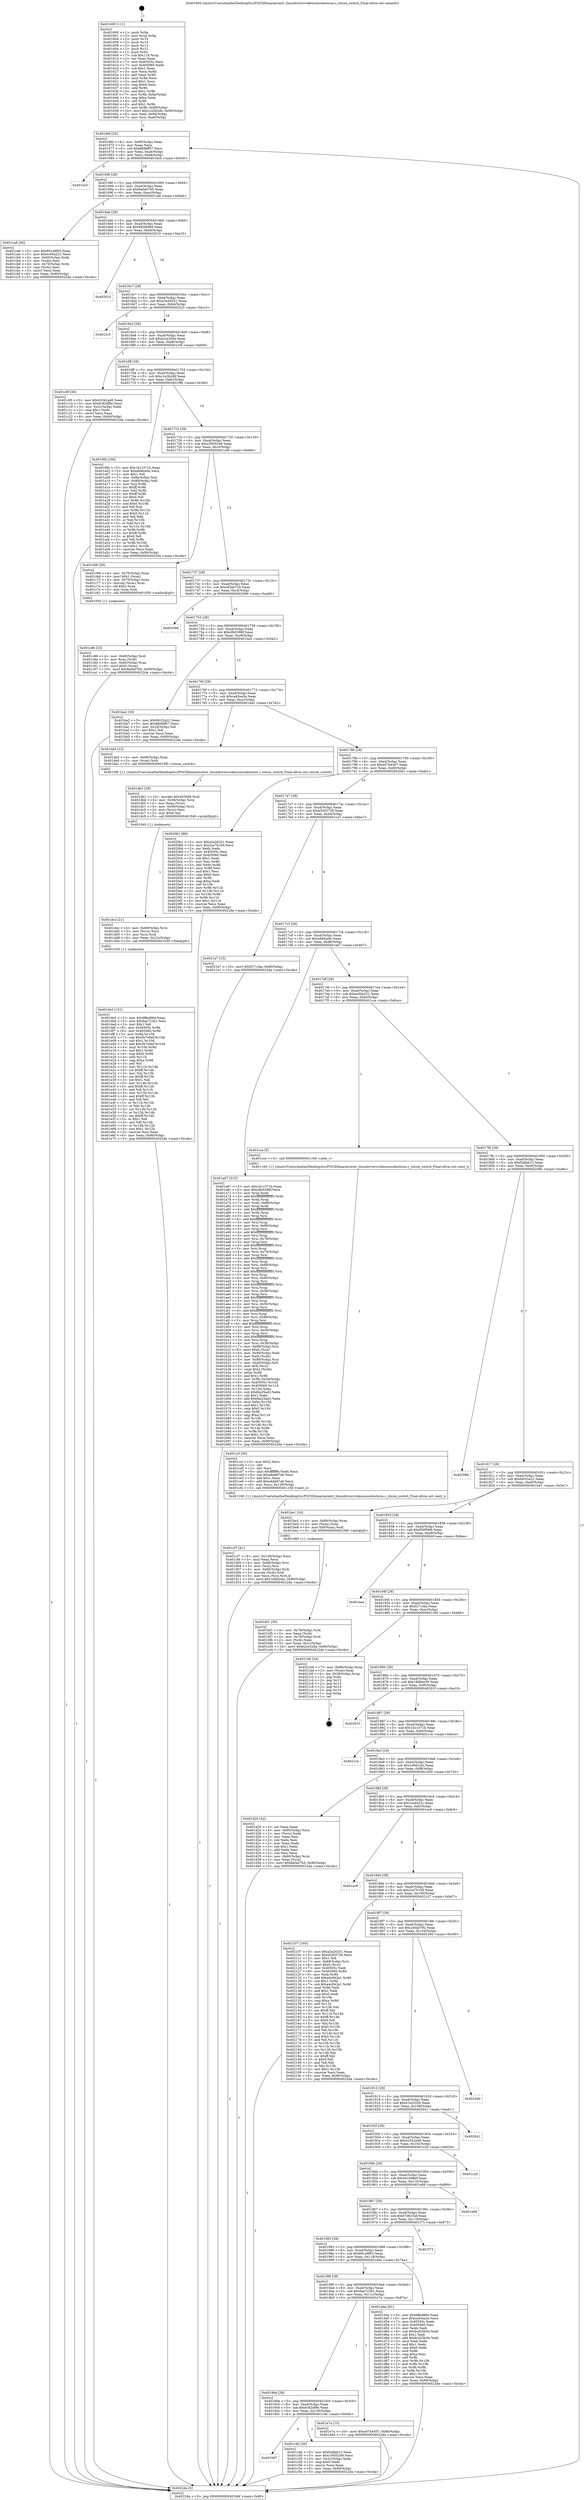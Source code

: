 digraph "0x401600" {
  label = "0x401600 (/mnt/c/Users/mathe/Desktop/tcc/POCII/binaries/extr_linuxdriversvideoconsolesticon.c_sticon_switch_Final-ollvm.out::main(0))"
  labelloc = "t"
  node[shape=record]

  Entry [label="",width=0.3,height=0.3,shape=circle,fillcolor=black,style=filled]
  "0x40166f" [label="{
     0x40166f [32]\l
     | [instrs]\l
     &nbsp;&nbsp;0x40166f \<+6\>: mov -0x90(%rbp),%eax\l
     &nbsp;&nbsp;0x401675 \<+2\>: mov %eax,%ecx\l
     &nbsp;&nbsp;0x401677 \<+6\>: sub $0x88dbff57,%ecx\l
     &nbsp;&nbsp;0x40167d \<+6\>: mov %eax,-0xa4(%rbp)\l
     &nbsp;&nbsp;0x401683 \<+6\>: mov %ecx,-0xa8(%rbp)\l
     &nbsp;&nbsp;0x401689 \<+6\>: je 0000000000401bc0 \<main+0x5c0\>\l
  }"]
  "0x401bc0" [label="{
     0x401bc0\l
  }", style=dashed]
  "0x40168f" [label="{
     0x40168f [28]\l
     | [instrs]\l
     &nbsp;&nbsp;0x40168f \<+5\>: jmp 0000000000401694 \<main+0x94\>\l
     &nbsp;&nbsp;0x401694 \<+6\>: mov -0xa4(%rbp),%eax\l
     &nbsp;&nbsp;0x40169a \<+5\>: sub $0x8a0a07b5,%eax\l
     &nbsp;&nbsp;0x40169f \<+6\>: mov %eax,-0xac(%rbp)\l
     &nbsp;&nbsp;0x4016a5 \<+6\>: je 0000000000401ca6 \<main+0x6a6\>\l
  }"]
  Exit [label="",width=0.3,height=0.3,shape=circle,fillcolor=black,style=filled,peripheries=2]
  "0x401ca6" [label="{
     0x401ca6 [36]\l
     | [instrs]\l
     &nbsp;&nbsp;0x401ca6 \<+5\>: mov $0x691a9f03,%eax\l
     &nbsp;&nbsp;0x401cab \<+5\>: mov $0xec00a221,%ecx\l
     &nbsp;&nbsp;0x401cb0 \<+4\>: mov -0x60(%rbp),%rdx\l
     &nbsp;&nbsp;0x401cb4 \<+2\>: mov (%rdx),%esi\l
     &nbsp;&nbsp;0x401cb6 \<+4\>: mov -0x70(%rbp),%rdx\l
     &nbsp;&nbsp;0x401cba \<+2\>: cmp (%rdx),%esi\l
     &nbsp;&nbsp;0x401cbc \<+3\>: cmovl %ecx,%eax\l
     &nbsp;&nbsp;0x401cbf \<+6\>: mov %eax,-0x90(%rbp)\l
     &nbsp;&nbsp;0x401cc5 \<+5\>: jmp 00000000004022da \<main+0xcda\>\l
  }"]
  "0x4016ab" [label="{
     0x4016ab [28]\l
     | [instrs]\l
     &nbsp;&nbsp;0x4016ab \<+5\>: jmp 00000000004016b0 \<main+0xb0\>\l
     &nbsp;&nbsp;0x4016b0 \<+6\>: mov -0xa4(%rbp),%eax\l
     &nbsp;&nbsp;0x4016b6 \<+5\>: sub $0x992f469d,%eax\l
     &nbsp;&nbsp;0x4016bb \<+6\>: mov %eax,-0xb0(%rbp)\l
     &nbsp;&nbsp;0x4016c1 \<+6\>: je 0000000000402010 \<main+0xa10\>\l
  }"]
  "0x401de3" [label="{
     0x401de3 [151]\l
     | [instrs]\l
     &nbsp;&nbsp;0x401de3 \<+5\>: mov $0x6ffed864,%eax\l
     &nbsp;&nbsp;0x401de8 \<+5\>: mov $0x6ae723b1,%esi\l
     &nbsp;&nbsp;0x401ded \<+2\>: mov $0x1,%dl\l
     &nbsp;&nbsp;0x401def \<+8\>: mov 0x40505c,%r8d\l
     &nbsp;&nbsp;0x401df7 \<+8\>: mov 0x405060,%r9d\l
     &nbsp;&nbsp;0x401dff \<+3\>: mov %r8d,%r10d\l
     &nbsp;&nbsp;0x401e02 \<+7\>: sub $0x5b7e9ef,%r10d\l
     &nbsp;&nbsp;0x401e09 \<+4\>: sub $0x1,%r10d\l
     &nbsp;&nbsp;0x401e0d \<+7\>: add $0x5b7e9ef,%r10d\l
     &nbsp;&nbsp;0x401e14 \<+4\>: imul %r10d,%r8d\l
     &nbsp;&nbsp;0x401e18 \<+4\>: and $0x1,%r8d\l
     &nbsp;&nbsp;0x401e1c \<+4\>: cmp $0x0,%r8d\l
     &nbsp;&nbsp;0x401e20 \<+4\>: sete %r11b\l
     &nbsp;&nbsp;0x401e24 \<+4\>: cmp $0xa,%r9d\l
     &nbsp;&nbsp;0x401e28 \<+3\>: setl %bl\l
     &nbsp;&nbsp;0x401e2b \<+3\>: mov %r11b,%r14b\l
     &nbsp;&nbsp;0x401e2e \<+4\>: xor $0xff,%r14b\l
     &nbsp;&nbsp;0x401e32 \<+3\>: mov %bl,%r15b\l
     &nbsp;&nbsp;0x401e35 \<+4\>: xor $0xff,%r15b\l
     &nbsp;&nbsp;0x401e39 \<+3\>: xor $0x1,%dl\l
     &nbsp;&nbsp;0x401e3c \<+3\>: mov %r14b,%r12b\l
     &nbsp;&nbsp;0x401e3f \<+4\>: and $0xff,%r12b\l
     &nbsp;&nbsp;0x401e43 \<+3\>: and %dl,%r11b\l
     &nbsp;&nbsp;0x401e46 \<+3\>: mov %r15b,%r13b\l
     &nbsp;&nbsp;0x401e49 \<+4\>: and $0xff,%r13b\l
     &nbsp;&nbsp;0x401e4d \<+2\>: and %dl,%bl\l
     &nbsp;&nbsp;0x401e4f \<+3\>: or %r11b,%r12b\l
     &nbsp;&nbsp;0x401e52 \<+3\>: or %bl,%r13b\l
     &nbsp;&nbsp;0x401e55 \<+3\>: xor %r13b,%r12b\l
     &nbsp;&nbsp;0x401e58 \<+3\>: or %r15b,%r14b\l
     &nbsp;&nbsp;0x401e5b \<+4\>: xor $0xff,%r14b\l
     &nbsp;&nbsp;0x401e5f \<+3\>: or $0x1,%dl\l
     &nbsp;&nbsp;0x401e62 \<+3\>: and %dl,%r14b\l
     &nbsp;&nbsp;0x401e65 \<+3\>: or %r14b,%r12b\l
     &nbsp;&nbsp;0x401e68 \<+4\>: test $0x1,%r12b\l
     &nbsp;&nbsp;0x401e6c \<+3\>: cmovne %esi,%eax\l
     &nbsp;&nbsp;0x401e6f \<+6\>: mov %eax,-0x90(%rbp)\l
     &nbsp;&nbsp;0x401e75 \<+5\>: jmp 00000000004022da \<main+0xcda\>\l
  }"]
  "0x402010" [label="{
     0x402010\l
  }", style=dashed]
  "0x4016c7" [label="{
     0x4016c7 [28]\l
     | [instrs]\l
     &nbsp;&nbsp;0x4016c7 \<+5\>: jmp 00000000004016cc \<main+0xcc\>\l
     &nbsp;&nbsp;0x4016cc \<+6\>: mov -0xa4(%rbp),%eax\l
     &nbsp;&nbsp;0x4016d2 \<+5\>: sub $0xa3a26251,%eax\l
     &nbsp;&nbsp;0x4016d7 \<+6\>: mov %eax,-0xb4(%rbp)\l
     &nbsp;&nbsp;0x4016dd \<+6\>: je 00000000004022c3 \<main+0xcc3\>\l
  }"]
  "0x401dce" [label="{
     0x401dce [21]\l
     | [instrs]\l
     &nbsp;&nbsp;0x401dce \<+4\>: mov -0x68(%rbp),%rcx\l
     &nbsp;&nbsp;0x401dd2 \<+3\>: mov (%rcx),%rcx\l
     &nbsp;&nbsp;0x401dd5 \<+3\>: mov %rcx,%rdi\l
     &nbsp;&nbsp;0x401dd8 \<+6\>: mov %eax,-0x12c(%rbp)\l
     &nbsp;&nbsp;0x401dde \<+5\>: call 0000000000401030 \<free@plt\>\l
     | [calls]\l
     &nbsp;&nbsp;0x401030 \{1\} (unknown)\l
  }"]
  "0x4022c3" [label="{
     0x4022c3\l
  }", style=dashed]
  "0x4016e3" [label="{
     0x4016e3 [28]\l
     | [instrs]\l
     &nbsp;&nbsp;0x4016e3 \<+5\>: jmp 00000000004016e8 \<main+0xe8\>\l
     &nbsp;&nbsp;0x4016e8 \<+6\>: mov -0xa4(%rbp),%eax\l
     &nbsp;&nbsp;0x4016ee \<+5\>: sub $0xb2ce328a,%eax\l
     &nbsp;&nbsp;0x4016f3 \<+6\>: mov %eax,-0xb8(%rbp)\l
     &nbsp;&nbsp;0x4016f9 \<+6\>: je 0000000000401c0f \<main+0x60f\>\l
  }"]
  "0x401db1" [label="{
     0x401db1 [29]\l
     | [instrs]\l
     &nbsp;&nbsp;0x401db1 \<+10\>: movabs $0x4030d6,%rdi\l
     &nbsp;&nbsp;0x401dbb \<+4\>: mov -0x58(%rbp),%rcx\l
     &nbsp;&nbsp;0x401dbf \<+2\>: mov %eax,(%rcx)\l
     &nbsp;&nbsp;0x401dc1 \<+4\>: mov -0x58(%rbp),%rcx\l
     &nbsp;&nbsp;0x401dc5 \<+2\>: mov (%rcx),%esi\l
     &nbsp;&nbsp;0x401dc7 \<+2\>: mov $0x0,%al\l
     &nbsp;&nbsp;0x401dc9 \<+5\>: call 0000000000401040 \<printf@plt\>\l
     | [calls]\l
     &nbsp;&nbsp;0x401040 \{1\} (unknown)\l
  }"]
  "0x401c0f" [label="{
     0x401c0f [30]\l
     | [instrs]\l
     &nbsp;&nbsp;0x401c0f \<+5\>: mov $0x43342a46,%eax\l
     &nbsp;&nbsp;0x401c14 \<+5\>: mov $0x6c82df9e,%ecx\l
     &nbsp;&nbsp;0x401c19 \<+3\>: mov -0x2c(%rbp),%edx\l
     &nbsp;&nbsp;0x401c1c \<+3\>: cmp $0x1,%edx\l
     &nbsp;&nbsp;0x401c1f \<+3\>: cmovl %ecx,%eax\l
     &nbsp;&nbsp;0x401c22 \<+6\>: mov %eax,-0x90(%rbp)\l
     &nbsp;&nbsp;0x401c28 \<+5\>: jmp 00000000004022da \<main+0xcda\>\l
  }"]
  "0x4016ff" [label="{
     0x4016ff [28]\l
     | [instrs]\l
     &nbsp;&nbsp;0x4016ff \<+5\>: jmp 0000000000401704 \<main+0x104\>\l
     &nbsp;&nbsp;0x401704 \<+6\>: mov -0xa4(%rbp),%eax\l
     &nbsp;&nbsp;0x40170a \<+5\>: sub $0xc1e3b2d6,%eax\l
     &nbsp;&nbsp;0x40170f \<+6\>: mov %eax,-0xbc(%rbp)\l
     &nbsp;&nbsp;0x401715 \<+6\>: je 00000000004019fd \<main+0x3fd\>\l
  }"]
  "0x401cf7" [label="{
     0x401cf7 [41]\l
     | [instrs]\l
     &nbsp;&nbsp;0x401cf7 \<+6\>: mov -0x128(%rbp),%ecx\l
     &nbsp;&nbsp;0x401cfd \<+3\>: imul %eax,%ecx\l
     &nbsp;&nbsp;0x401d00 \<+4\>: mov -0x68(%rbp),%rsi\l
     &nbsp;&nbsp;0x401d04 \<+3\>: mov (%rsi),%rsi\l
     &nbsp;&nbsp;0x401d07 \<+4\>: mov -0x60(%rbp),%rdi\l
     &nbsp;&nbsp;0x401d0b \<+3\>: movslq (%rdi),%rdi\l
     &nbsp;&nbsp;0x401d0e \<+3\>: mov %ecx,(%rsi,%rdi,4)\l
     &nbsp;&nbsp;0x401d11 \<+10\>: movl $0x1e9d2cbc,-0x90(%rbp)\l
     &nbsp;&nbsp;0x401d1b \<+5\>: jmp 00000000004022da \<main+0xcda\>\l
  }"]
  "0x4019fd" [label="{
     0x4019fd [106]\l
     | [instrs]\l
     &nbsp;&nbsp;0x4019fd \<+5\>: mov $0x1b1c371b,%eax\l
     &nbsp;&nbsp;0x401a02 \<+5\>: mov $0xe84fce0e,%ecx\l
     &nbsp;&nbsp;0x401a07 \<+2\>: mov $0x1,%dl\l
     &nbsp;&nbsp;0x401a09 \<+7\>: mov -0x8a(%rbp),%sil\l
     &nbsp;&nbsp;0x401a10 \<+7\>: mov -0x89(%rbp),%dil\l
     &nbsp;&nbsp;0x401a17 \<+3\>: mov %sil,%r8b\l
     &nbsp;&nbsp;0x401a1a \<+4\>: xor $0xff,%r8b\l
     &nbsp;&nbsp;0x401a1e \<+3\>: mov %dil,%r9b\l
     &nbsp;&nbsp;0x401a21 \<+4\>: xor $0xff,%r9b\l
     &nbsp;&nbsp;0x401a25 \<+3\>: xor $0x0,%dl\l
     &nbsp;&nbsp;0x401a28 \<+3\>: mov %r8b,%r10b\l
     &nbsp;&nbsp;0x401a2b \<+4\>: and $0x0,%r10b\l
     &nbsp;&nbsp;0x401a2f \<+3\>: and %dl,%sil\l
     &nbsp;&nbsp;0x401a32 \<+3\>: mov %r9b,%r11b\l
     &nbsp;&nbsp;0x401a35 \<+4\>: and $0x0,%r11b\l
     &nbsp;&nbsp;0x401a39 \<+3\>: and %dl,%dil\l
     &nbsp;&nbsp;0x401a3c \<+3\>: or %sil,%r10b\l
     &nbsp;&nbsp;0x401a3f \<+3\>: or %dil,%r11b\l
     &nbsp;&nbsp;0x401a42 \<+3\>: xor %r11b,%r10b\l
     &nbsp;&nbsp;0x401a45 \<+3\>: or %r9b,%r8b\l
     &nbsp;&nbsp;0x401a48 \<+4\>: xor $0xff,%r8b\l
     &nbsp;&nbsp;0x401a4c \<+3\>: or $0x0,%dl\l
     &nbsp;&nbsp;0x401a4f \<+3\>: and %dl,%r8b\l
     &nbsp;&nbsp;0x401a52 \<+3\>: or %r8b,%r10b\l
     &nbsp;&nbsp;0x401a55 \<+4\>: test $0x1,%r10b\l
     &nbsp;&nbsp;0x401a59 \<+3\>: cmovne %ecx,%eax\l
     &nbsp;&nbsp;0x401a5c \<+6\>: mov %eax,-0x90(%rbp)\l
     &nbsp;&nbsp;0x401a62 \<+5\>: jmp 00000000004022da \<main+0xcda\>\l
  }"]
  "0x40171b" [label="{
     0x40171b [28]\l
     | [instrs]\l
     &nbsp;&nbsp;0x40171b \<+5\>: jmp 0000000000401720 \<main+0x120\>\l
     &nbsp;&nbsp;0x401720 \<+6\>: mov -0xa4(%rbp),%eax\l
     &nbsp;&nbsp;0x401726 \<+5\>: sub $0xc3950249,%eax\l
     &nbsp;&nbsp;0x40172b \<+6\>: mov %eax,-0xc0(%rbp)\l
     &nbsp;&nbsp;0x401731 \<+6\>: je 0000000000401c69 \<main+0x669\>\l
  }"]
  "0x4022da" [label="{
     0x4022da [5]\l
     | [instrs]\l
     &nbsp;&nbsp;0x4022da \<+5\>: jmp 000000000040166f \<main+0x6f\>\l
  }"]
  "0x401600" [label="{
     0x401600 [111]\l
     | [instrs]\l
     &nbsp;&nbsp;0x401600 \<+1\>: push %rbp\l
     &nbsp;&nbsp;0x401601 \<+3\>: mov %rsp,%rbp\l
     &nbsp;&nbsp;0x401604 \<+2\>: push %r15\l
     &nbsp;&nbsp;0x401606 \<+2\>: push %r14\l
     &nbsp;&nbsp;0x401608 \<+2\>: push %r13\l
     &nbsp;&nbsp;0x40160a \<+2\>: push %r12\l
     &nbsp;&nbsp;0x40160c \<+1\>: push %rbx\l
     &nbsp;&nbsp;0x40160d \<+7\>: sub $0x118,%rsp\l
     &nbsp;&nbsp;0x401614 \<+2\>: xor %eax,%eax\l
     &nbsp;&nbsp;0x401616 \<+7\>: mov 0x40505c,%ecx\l
     &nbsp;&nbsp;0x40161d \<+7\>: mov 0x405060,%edx\l
     &nbsp;&nbsp;0x401624 \<+3\>: sub $0x1,%eax\l
     &nbsp;&nbsp;0x401627 \<+3\>: mov %ecx,%r8d\l
     &nbsp;&nbsp;0x40162a \<+3\>: add %eax,%r8d\l
     &nbsp;&nbsp;0x40162d \<+4\>: imul %r8d,%ecx\l
     &nbsp;&nbsp;0x401631 \<+3\>: and $0x1,%ecx\l
     &nbsp;&nbsp;0x401634 \<+3\>: cmp $0x0,%ecx\l
     &nbsp;&nbsp;0x401637 \<+4\>: sete %r9b\l
     &nbsp;&nbsp;0x40163b \<+4\>: and $0x1,%r9b\l
     &nbsp;&nbsp;0x40163f \<+7\>: mov %r9b,-0x8a(%rbp)\l
     &nbsp;&nbsp;0x401646 \<+3\>: cmp $0xa,%edx\l
     &nbsp;&nbsp;0x401649 \<+4\>: setl %r9b\l
     &nbsp;&nbsp;0x40164d \<+4\>: and $0x1,%r9b\l
     &nbsp;&nbsp;0x401651 \<+7\>: mov %r9b,-0x89(%rbp)\l
     &nbsp;&nbsp;0x401658 \<+10\>: movl $0xc1e3b2d6,-0x90(%rbp)\l
     &nbsp;&nbsp;0x401662 \<+6\>: mov %edi,-0x94(%rbp)\l
     &nbsp;&nbsp;0x401668 \<+7\>: mov %rsi,-0xa0(%rbp)\l
  }"]
  "0x401ccf" [label="{
     0x401ccf [40]\l
     | [instrs]\l
     &nbsp;&nbsp;0x401ccf \<+5\>: mov $0x2,%ecx\l
     &nbsp;&nbsp;0x401cd4 \<+1\>: cltd\l
     &nbsp;&nbsp;0x401cd5 \<+2\>: idiv %ecx\l
     &nbsp;&nbsp;0x401cd7 \<+6\>: imul $0xfffffffe,%edx,%ecx\l
     &nbsp;&nbsp;0x401cdd \<+6\>: sub $0xe6de87a6,%ecx\l
     &nbsp;&nbsp;0x401ce3 \<+3\>: add $0x1,%ecx\l
     &nbsp;&nbsp;0x401ce6 \<+6\>: add $0xe6de87a6,%ecx\l
     &nbsp;&nbsp;0x401cec \<+6\>: mov %ecx,-0x128(%rbp)\l
     &nbsp;&nbsp;0x401cf2 \<+5\>: call 0000000000401160 \<next_i\>\l
     | [calls]\l
     &nbsp;&nbsp;0x401160 \{1\} (/mnt/c/Users/mathe/Desktop/tcc/POCII/binaries/extr_linuxdriversvideoconsolesticon.c_sticon_switch_Final-ollvm.out::next_i)\l
  }"]
  "0x401c69" [label="{
     0x401c69 [29]\l
     | [instrs]\l
     &nbsp;&nbsp;0x401c69 \<+4\>: mov -0x70(%rbp),%rax\l
     &nbsp;&nbsp;0x401c6d \<+6\>: movl $0x1,(%rax)\l
     &nbsp;&nbsp;0x401c73 \<+4\>: mov -0x70(%rbp),%rax\l
     &nbsp;&nbsp;0x401c77 \<+3\>: movslq (%rax),%rax\l
     &nbsp;&nbsp;0x401c7a \<+4\>: shl $0x2,%rax\l
     &nbsp;&nbsp;0x401c7e \<+3\>: mov %rax,%rdi\l
     &nbsp;&nbsp;0x401c81 \<+5\>: call 0000000000401050 \<malloc@plt\>\l
     | [calls]\l
     &nbsp;&nbsp;0x401050 \{1\} (unknown)\l
  }"]
  "0x401737" [label="{
     0x401737 [28]\l
     | [instrs]\l
     &nbsp;&nbsp;0x401737 \<+5\>: jmp 000000000040173c \<main+0x13c\>\l
     &nbsp;&nbsp;0x40173c \<+6\>: mov -0xa4(%rbp),%eax\l
     &nbsp;&nbsp;0x401742 \<+5\>: sub $0xc65ab720,%eax\l
     &nbsp;&nbsp;0x401747 \<+6\>: mov %eax,-0xc4(%rbp)\l
     &nbsp;&nbsp;0x40174d \<+6\>: je 000000000040209d \<main+0xa9d\>\l
  }"]
  "0x401c86" [label="{
     0x401c86 [32]\l
     | [instrs]\l
     &nbsp;&nbsp;0x401c86 \<+4\>: mov -0x68(%rbp),%rdi\l
     &nbsp;&nbsp;0x401c8a \<+3\>: mov %rax,(%rdi)\l
     &nbsp;&nbsp;0x401c8d \<+4\>: mov -0x60(%rbp),%rax\l
     &nbsp;&nbsp;0x401c91 \<+6\>: movl $0x0,(%rax)\l
     &nbsp;&nbsp;0x401c97 \<+10\>: movl $0x8a0a07b5,-0x90(%rbp)\l
     &nbsp;&nbsp;0x401ca1 \<+5\>: jmp 00000000004022da \<main+0xcda\>\l
  }"]
  "0x40209d" [label="{
     0x40209d\l
  }", style=dashed]
  "0x401753" [label="{
     0x401753 [28]\l
     | [instrs]\l
     &nbsp;&nbsp;0x401753 \<+5\>: jmp 0000000000401758 \<main+0x158\>\l
     &nbsp;&nbsp;0x401758 \<+6\>: mov -0xa4(%rbp),%eax\l
     &nbsp;&nbsp;0x40175e \<+5\>: sub $0xc8b5396f,%eax\l
     &nbsp;&nbsp;0x401763 \<+6\>: mov %eax,-0xc8(%rbp)\l
     &nbsp;&nbsp;0x401769 \<+6\>: je 0000000000401ba2 \<main+0x5a2\>\l
  }"]
  "0x4019d7" [label="{
     0x4019d7\l
  }", style=dashed]
  "0x401ba2" [label="{
     0x401ba2 [30]\l
     | [instrs]\l
     &nbsp;&nbsp;0x401ba2 \<+5\>: mov $0xf4032a22,%eax\l
     &nbsp;&nbsp;0x401ba7 \<+5\>: mov $0x88dbff57,%ecx\l
     &nbsp;&nbsp;0x401bac \<+3\>: mov -0x2d(%rbp),%dl\l
     &nbsp;&nbsp;0x401baf \<+3\>: test $0x1,%dl\l
     &nbsp;&nbsp;0x401bb2 \<+3\>: cmovne %ecx,%eax\l
     &nbsp;&nbsp;0x401bb5 \<+6\>: mov %eax,-0x90(%rbp)\l
     &nbsp;&nbsp;0x401bbb \<+5\>: jmp 00000000004022da \<main+0xcda\>\l
  }"]
  "0x40176f" [label="{
     0x40176f [28]\l
     | [instrs]\l
     &nbsp;&nbsp;0x40176f \<+5\>: jmp 0000000000401774 \<main+0x174\>\l
     &nbsp;&nbsp;0x401774 \<+6\>: mov -0xa4(%rbp),%eax\l
     &nbsp;&nbsp;0x40177a \<+5\>: sub $0xca43ea3e,%eax\l
     &nbsp;&nbsp;0x40177f \<+6\>: mov %eax,-0xcc(%rbp)\l
     &nbsp;&nbsp;0x401785 \<+6\>: je 0000000000401da5 \<main+0x7a5\>\l
  }"]
  "0x401c4b" [label="{
     0x401c4b [30]\l
     | [instrs]\l
     &nbsp;&nbsp;0x401c4b \<+5\>: mov $0xf2dfab12,%eax\l
     &nbsp;&nbsp;0x401c50 \<+5\>: mov $0xc3950249,%ecx\l
     &nbsp;&nbsp;0x401c55 \<+3\>: mov -0x2c(%rbp),%edx\l
     &nbsp;&nbsp;0x401c58 \<+3\>: cmp $0x0,%edx\l
     &nbsp;&nbsp;0x401c5b \<+3\>: cmove %ecx,%eax\l
     &nbsp;&nbsp;0x401c5e \<+6\>: mov %eax,-0x90(%rbp)\l
     &nbsp;&nbsp;0x401c64 \<+5\>: jmp 00000000004022da \<main+0xcda\>\l
  }"]
  "0x401da5" [label="{
     0x401da5 [12]\l
     | [instrs]\l
     &nbsp;&nbsp;0x401da5 \<+4\>: mov -0x68(%rbp),%rax\l
     &nbsp;&nbsp;0x401da9 \<+3\>: mov (%rax),%rdi\l
     &nbsp;&nbsp;0x401dac \<+5\>: call 00000000004015f0 \<sticon_switch\>\l
     | [calls]\l
     &nbsp;&nbsp;0x4015f0 \{1\} (/mnt/c/Users/mathe/Desktop/tcc/POCII/binaries/extr_linuxdriversvideoconsolesticon.c_sticon_switch_Final-ollvm.out::sticon_switch)\l
  }"]
  "0x40178b" [label="{
     0x40178b [28]\l
     | [instrs]\l
     &nbsp;&nbsp;0x40178b \<+5\>: jmp 0000000000401790 \<main+0x190\>\l
     &nbsp;&nbsp;0x401790 \<+6\>: mov -0xa4(%rbp),%eax\l
     &nbsp;&nbsp;0x401796 \<+5\>: sub $0xe07b4407,%eax\l
     &nbsp;&nbsp;0x40179b \<+6\>: mov %eax,-0xd0(%rbp)\l
     &nbsp;&nbsp;0x4017a1 \<+6\>: je 00000000004020b1 \<main+0xab1\>\l
  }"]
  "0x4019bb" [label="{
     0x4019bb [28]\l
     | [instrs]\l
     &nbsp;&nbsp;0x4019bb \<+5\>: jmp 00000000004019c0 \<main+0x3c0\>\l
     &nbsp;&nbsp;0x4019c0 \<+6\>: mov -0xa4(%rbp),%eax\l
     &nbsp;&nbsp;0x4019c6 \<+5\>: sub $0x6c82df9e,%eax\l
     &nbsp;&nbsp;0x4019cb \<+6\>: mov %eax,-0x120(%rbp)\l
     &nbsp;&nbsp;0x4019d1 \<+6\>: je 0000000000401c4b \<main+0x64b\>\l
  }"]
  "0x4020b1" [label="{
     0x4020b1 [86]\l
     | [instrs]\l
     &nbsp;&nbsp;0x4020b1 \<+5\>: mov $0xa3a26251,%eax\l
     &nbsp;&nbsp;0x4020b6 \<+5\>: mov $0x2ce7b100,%ecx\l
     &nbsp;&nbsp;0x4020bb \<+2\>: xor %edx,%edx\l
     &nbsp;&nbsp;0x4020bd \<+7\>: mov 0x40505c,%esi\l
     &nbsp;&nbsp;0x4020c4 \<+7\>: mov 0x405060,%edi\l
     &nbsp;&nbsp;0x4020cb \<+3\>: sub $0x1,%edx\l
     &nbsp;&nbsp;0x4020ce \<+3\>: mov %esi,%r8d\l
     &nbsp;&nbsp;0x4020d1 \<+3\>: add %edx,%r8d\l
     &nbsp;&nbsp;0x4020d4 \<+4\>: imul %r8d,%esi\l
     &nbsp;&nbsp;0x4020d8 \<+3\>: and $0x1,%esi\l
     &nbsp;&nbsp;0x4020db \<+3\>: cmp $0x0,%esi\l
     &nbsp;&nbsp;0x4020de \<+4\>: sete %r9b\l
     &nbsp;&nbsp;0x4020e2 \<+3\>: cmp $0xa,%edi\l
     &nbsp;&nbsp;0x4020e5 \<+4\>: setl %r10b\l
     &nbsp;&nbsp;0x4020e9 \<+3\>: mov %r9b,%r11b\l
     &nbsp;&nbsp;0x4020ec \<+3\>: and %r10b,%r11b\l
     &nbsp;&nbsp;0x4020ef \<+3\>: xor %r10b,%r9b\l
     &nbsp;&nbsp;0x4020f2 \<+3\>: or %r9b,%r11b\l
     &nbsp;&nbsp;0x4020f5 \<+4\>: test $0x1,%r11b\l
     &nbsp;&nbsp;0x4020f9 \<+3\>: cmovne %ecx,%eax\l
     &nbsp;&nbsp;0x4020fc \<+6\>: mov %eax,-0x90(%rbp)\l
     &nbsp;&nbsp;0x402102 \<+5\>: jmp 00000000004022da \<main+0xcda\>\l
  }"]
  "0x4017a7" [label="{
     0x4017a7 [28]\l
     | [instrs]\l
     &nbsp;&nbsp;0x4017a7 \<+5\>: jmp 00000000004017ac \<main+0x1ac\>\l
     &nbsp;&nbsp;0x4017ac \<+6\>: mov -0xa4(%rbp),%eax\l
     &nbsp;&nbsp;0x4017b2 \<+5\>: sub $0xe5303728,%eax\l
     &nbsp;&nbsp;0x4017b7 \<+6\>: mov %eax,-0xd4(%rbp)\l
     &nbsp;&nbsp;0x4017bd \<+6\>: je 00000000004021a7 \<main+0xba7\>\l
  }"]
  "0x401e7a" [label="{
     0x401e7a [15]\l
     | [instrs]\l
     &nbsp;&nbsp;0x401e7a \<+10\>: movl $0xe07b4407,-0x90(%rbp)\l
     &nbsp;&nbsp;0x401e84 \<+5\>: jmp 00000000004022da \<main+0xcda\>\l
  }"]
  "0x4021a7" [label="{
     0x4021a7 [15]\l
     | [instrs]\l
     &nbsp;&nbsp;0x4021a7 \<+10\>: movl $0xf271cba,-0x90(%rbp)\l
     &nbsp;&nbsp;0x4021b1 \<+5\>: jmp 00000000004022da \<main+0xcda\>\l
  }"]
  "0x4017c3" [label="{
     0x4017c3 [28]\l
     | [instrs]\l
     &nbsp;&nbsp;0x4017c3 \<+5\>: jmp 00000000004017c8 \<main+0x1c8\>\l
     &nbsp;&nbsp;0x4017c8 \<+6\>: mov -0xa4(%rbp),%eax\l
     &nbsp;&nbsp;0x4017ce \<+5\>: sub $0xe84fce0e,%eax\l
     &nbsp;&nbsp;0x4017d3 \<+6\>: mov %eax,-0xd8(%rbp)\l
     &nbsp;&nbsp;0x4017d9 \<+6\>: je 0000000000401a67 \<main+0x467\>\l
  }"]
  "0x40199f" [label="{
     0x40199f [28]\l
     | [instrs]\l
     &nbsp;&nbsp;0x40199f \<+5\>: jmp 00000000004019a4 \<main+0x3a4\>\l
     &nbsp;&nbsp;0x4019a4 \<+6\>: mov -0xa4(%rbp),%eax\l
     &nbsp;&nbsp;0x4019aa \<+5\>: sub $0x6ae723b1,%eax\l
     &nbsp;&nbsp;0x4019af \<+6\>: mov %eax,-0x11c(%rbp)\l
     &nbsp;&nbsp;0x4019b5 \<+6\>: je 0000000000401e7a \<main+0x87a\>\l
  }"]
  "0x401a67" [label="{
     0x401a67 [315]\l
     | [instrs]\l
     &nbsp;&nbsp;0x401a67 \<+5\>: mov $0x1b1c371b,%eax\l
     &nbsp;&nbsp;0x401a6c \<+5\>: mov $0xc8b5396f,%ecx\l
     &nbsp;&nbsp;0x401a71 \<+3\>: mov %rsp,%rdx\l
     &nbsp;&nbsp;0x401a74 \<+4\>: add $0xfffffffffffffff0,%rdx\l
     &nbsp;&nbsp;0x401a78 \<+3\>: mov %rdx,%rsp\l
     &nbsp;&nbsp;0x401a7b \<+7\>: mov %rdx,-0x88(%rbp)\l
     &nbsp;&nbsp;0x401a82 \<+3\>: mov %rsp,%rdx\l
     &nbsp;&nbsp;0x401a85 \<+4\>: add $0xfffffffffffffff0,%rdx\l
     &nbsp;&nbsp;0x401a89 \<+3\>: mov %rdx,%rsp\l
     &nbsp;&nbsp;0x401a8c \<+3\>: mov %rsp,%rsi\l
     &nbsp;&nbsp;0x401a8f \<+4\>: add $0xfffffffffffffff0,%rsi\l
     &nbsp;&nbsp;0x401a93 \<+3\>: mov %rsi,%rsp\l
     &nbsp;&nbsp;0x401a96 \<+4\>: mov %rsi,-0x80(%rbp)\l
     &nbsp;&nbsp;0x401a9a \<+3\>: mov %rsp,%rsi\l
     &nbsp;&nbsp;0x401a9d \<+4\>: add $0xfffffffffffffff0,%rsi\l
     &nbsp;&nbsp;0x401aa1 \<+3\>: mov %rsi,%rsp\l
     &nbsp;&nbsp;0x401aa4 \<+4\>: mov %rsi,-0x78(%rbp)\l
     &nbsp;&nbsp;0x401aa8 \<+3\>: mov %rsp,%rsi\l
     &nbsp;&nbsp;0x401aab \<+4\>: add $0xfffffffffffffff0,%rsi\l
     &nbsp;&nbsp;0x401aaf \<+3\>: mov %rsi,%rsp\l
     &nbsp;&nbsp;0x401ab2 \<+4\>: mov %rsi,-0x70(%rbp)\l
     &nbsp;&nbsp;0x401ab6 \<+3\>: mov %rsp,%rsi\l
     &nbsp;&nbsp;0x401ab9 \<+4\>: add $0xfffffffffffffff0,%rsi\l
     &nbsp;&nbsp;0x401abd \<+3\>: mov %rsi,%rsp\l
     &nbsp;&nbsp;0x401ac0 \<+4\>: mov %rsi,-0x68(%rbp)\l
     &nbsp;&nbsp;0x401ac4 \<+3\>: mov %rsp,%rsi\l
     &nbsp;&nbsp;0x401ac7 \<+4\>: add $0xfffffffffffffff0,%rsi\l
     &nbsp;&nbsp;0x401acb \<+3\>: mov %rsi,%rsp\l
     &nbsp;&nbsp;0x401ace \<+4\>: mov %rsi,-0x60(%rbp)\l
     &nbsp;&nbsp;0x401ad2 \<+3\>: mov %rsp,%rsi\l
     &nbsp;&nbsp;0x401ad5 \<+4\>: add $0xfffffffffffffff0,%rsi\l
     &nbsp;&nbsp;0x401ad9 \<+3\>: mov %rsi,%rsp\l
     &nbsp;&nbsp;0x401adc \<+4\>: mov %rsi,-0x58(%rbp)\l
     &nbsp;&nbsp;0x401ae0 \<+3\>: mov %rsp,%rsi\l
     &nbsp;&nbsp;0x401ae3 \<+4\>: add $0xfffffffffffffff0,%rsi\l
     &nbsp;&nbsp;0x401ae7 \<+3\>: mov %rsi,%rsp\l
     &nbsp;&nbsp;0x401aea \<+4\>: mov %rsi,-0x50(%rbp)\l
     &nbsp;&nbsp;0x401aee \<+3\>: mov %rsp,%rsi\l
     &nbsp;&nbsp;0x401af1 \<+4\>: add $0xfffffffffffffff0,%rsi\l
     &nbsp;&nbsp;0x401af5 \<+3\>: mov %rsi,%rsp\l
     &nbsp;&nbsp;0x401af8 \<+4\>: mov %rsi,-0x48(%rbp)\l
     &nbsp;&nbsp;0x401afc \<+3\>: mov %rsp,%rsi\l
     &nbsp;&nbsp;0x401aff \<+4\>: add $0xfffffffffffffff0,%rsi\l
     &nbsp;&nbsp;0x401b03 \<+3\>: mov %rsi,%rsp\l
     &nbsp;&nbsp;0x401b06 \<+4\>: mov %rsi,-0x40(%rbp)\l
     &nbsp;&nbsp;0x401b0a \<+3\>: mov %rsp,%rsi\l
     &nbsp;&nbsp;0x401b0d \<+4\>: add $0xfffffffffffffff0,%rsi\l
     &nbsp;&nbsp;0x401b11 \<+3\>: mov %rsi,%rsp\l
     &nbsp;&nbsp;0x401b14 \<+4\>: mov %rsi,-0x38(%rbp)\l
     &nbsp;&nbsp;0x401b18 \<+7\>: mov -0x88(%rbp),%rsi\l
     &nbsp;&nbsp;0x401b1f \<+6\>: movl $0x0,(%rsi)\l
     &nbsp;&nbsp;0x401b25 \<+6\>: mov -0x94(%rbp),%edi\l
     &nbsp;&nbsp;0x401b2b \<+2\>: mov %edi,(%rdx)\l
     &nbsp;&nbsp;0x401b2d \<+4\>: mov -0x80(%rbp),%rsi\l
     &nbsp;&nbsp;0x401b31 \<+7\>: mov -0xa0(%rbp),%r8\l
     &nbsp;&nbsp;0x401b38 \<+3\>: mov %r8,(%rsi)\l
     &nbsp;&nbsp;0x401b3b \<+3\>: cmpl $0x2,(%rdx)\l
     &nbsp;&nbsp;0x401b3e \<+4\>: setne %r9b\l
     &nbsp;&nbsp;0x401b42 \<+4\>: and $0x1,%r9b\l
     &nbsp;&nbsp;0x401b46 \<+4\>: mov %r9b,-0x2d(%rbp)\l
     &nbsp;&nbsp;0x401b4a \<+8\>: mov 0x40505c,%r10d\l
     &nbsp;&nbsp;0x401b52 \<+8\>: mov 0x405060,%r11d\l
     &nbsp;&nbsp;0x401b5a \<+3\>: mov %r10d,%ebx\l
     &nbsp;&nbsp;0x401b5d \<+6\>: sub $0xfda25ad3,%ebx\l
     &nbsp;&nbsp;0x401b63 \<+3\>: sub $0x1,%ebx\l
     &nbsp;&nbsp;0x401b66 \<+6\>: add $0xfda25ad3,%ebx\l
     &nbsp;&nbsp;0x401b6c \<+4\>: imul %ebx,%r10d\l
     &nbsp;&nbsp;0x401b70 \<+4\>: and $0x1,%r10d\l
     &nbsp;&nbsp;0x401b74 \<+4\>: cmp $0x0,%r10d\l
     &nbsp;&nbsp;0x401b78 \<+4\>: sete %r9b\l
     &nbsp;&nbsp;0x401b7c \<+4\>: cmp $0xa,%r11d\l
     &nbsp;&nbsp;0x401b80 \<+4\>: setl %r14b\l
     &nbsp;&nbsp;0x401b84 \<+3\>: mov %r9b,%r15b\l
     &nbsp;&nbsp;0x401b87 \<+3\>: and %r14b,%r15b\l
     &nbsp;&nbsp;0x401b8a \<+3\>: xor %r14b,%r9b\l
     &nbsp;&nbsp;0x401b8d \<+3\>: or %r9b,%r15b\l
     &nbsp;&nbsp;0x401b90 \<+4\>: test $0x1,%r15b\l
     &nbsp;&nbsp;0x401b94 \<+3\>: cmovne %ecx,%eax\l
     &nbsp;&nbsp;0x401b97 \<+6\>: mov %eax,-0x90(%rbp)\l
     &nbsp;&nbsp;0x401b9d \<+5\>: jmp 00000000004022da \<main+0xcda\>\l
  }"]
  "0x4017df" [label="{
     0x4017df [28]\l
     | [instrs]\l
     &nbsp;&nbsp;0x4017df \<+5\>: jmp 00000000004017e4 \<main+0x1e4\>\l
     &nbsp;&nbsp;0x4017e4 \<+6\>: mov -0xa4(%rbp),%eax\l
     &nbsp;&nbsp;0x4017ea \<+5\>: sub $0xec00a221,%eax\l
     &nbsp;&nbsp;0x4017ef \<+6\>: mov %eax,-0xdc(%rbp)\l
     &nbsp;&nbsp;0x4017f5 \<+6\>: je 0000000000401cca \<main+0x6ca\>\l
  }"]
  "0x401d4a" [label="{
     0x401d4a [91]\l
     | [instrs]\l
     &nbsp;&nbsp;0x401d4a \<+5\>: mov $0x6ffed864,%eax\l
     &nbsp;&nbsp;0x401d4f \<+5\>: mov $0xca43ea3e,%ecx\l
     &nbsp;&nbsp;0x401d54 \<+7\>: mov 0x40505c,%edx\l
     &nbsp;&nbsp;0x401d5b \<+7\>: mov 0x405060,%esi\l
     &nbsp;&nbsp;0x401d62 \<+2\>: mov %edx,%edi\l
     &nbsp;&nbsp;0x401d64 \<+6\>: sub $0xbcd25b5e,%edi\l
     &nbsp;&nbsp;0x401d6a \<+3\>: sub $0x1,%edi\l
     &nbsp;&nbsp;0x401d6d \<+6\>: add $0xbcd25b5e,%edi\l
     &nbsp;&nbsp;0x401d73 \<+3\>: imul %edi,%edx\l
     &nbsp;&nbsp;0x401d76 \<+3\>: and $0x1,%edx\l
     &nbsp;&nbsp;0x401d79 \<+3\>: cmp $0x0,%edx\l
     &nbsp;&nbsp;0x401d7c \<+4\>: sete %r8b\l
     &nbsp;&nbsp;0x401d80 \<+3\>: cmp $0xa,%esi\l
     &nbsp;&nbsp;0x401d83 \<+4\>: setl %r9b\l
     &nbsp;&nbsp;0x401d87 \<+3\>: mov %r8b,%r10b\l
     &nbsp;&nbsp;0x401d8a \<+3\>: and %r9b,%r10b\l
     &nbsp;&nbsp;0x401d8d \<+3\>: xor %r9b,%r8b\l
     &nbsp;&nbsp;0x401d90 \<+3\>: or %r8b,%r10b\l
     &nbsp;&nbsp;0x401d93 \<+4\>: test $0x1,%r10b\l
     &nbsp;&nbsp;0x401d97 \<+3\>: cmovne %ecx,%eax\l
     &nbsp;&nbsp;0x401d9a \<+6\>: mov %eax,-0x90(%rbp)\l
     &nbsp;&nbsp;0x401da0 \<+5\>: jmp 00000000004022da \<main+0xcda\>\l
  }"]
  "0x401983" [label="{
     0x401983 [28]\l
     | [instrs]\l
     &nbsp;&nbsp;0x401983 \<+5\>: jmp 0000000000401988 \<main+0x388\>\l
     &nbsp;&nbsp;0x401988 \<+6\>: mov -0xa4(%rbp),%eax\l
     &nbsp;&nbsp;0x40198e \<+5\>: sub $0x691a9f03,%eax\l
     &nbsp;&nbsp;0x401993 \<+6\>: mov %eax,-0x118(%rbp)\l
     &nbsp;&nbsp;0x401999 \<+6\>: je 0000000000401d4a \<main+0x74a\>\l
  }"]
  "0x401cca" [label="{
     0x401cca [5]\l
     | [instrs]\l
     &nbsp;&nbsp;0x401cca \<+5\>: call 0000000000401160 \<next_i\>\l
     | [calls]\l
     &nbsp;&nbsp;0x401160 \{1\} (/mnt/c/Users/mathe/Desktop/tcc/POCII/binaries/extr_linuxdriversvideoconsolesticon.c_sticon_switch_Final-ollvm.out::next_i)\l
  }"]
  "0x4017fb" [label="{
     0x4017fb [28]\l
     | [instrs]\l
     &nbsp;&nbsp;0x4017fb \<+5\>: jmp 0000000000401800 \<main+0x200\>\l
     &nbsp;&nbsp;0x401800 \<+6\>: mov -0xa4(%rbp),%eax\l
     &nbsp;&nbsp;0x401806 \<+5\>: sub $0xf2dfab12,%eax\l
     &nbsp;&nbsp;0x40180b \<+6\>: mov %eax,-0xe0(%rbp)\l
     &nbsp;&nbsp;0x401811 \<+6\>: je 000000000040208e \<main+0xa8e\>\l
  }"]
  "0x401f73" [label="{
     0x401f73\l
  }", style=dashed]
  "0x40208e" [label="{
     0x40208e\l
  }", style=dashed]
  "0x401817" [label="{
     0x401817 [28]\l
     | [instrs]\l
     &nbsp;&nbsp;0x401817 \<+5\>: jmp 000000000040181c \<main+0x21c\>\l
     &nbsp;&nbsp;0x40181c \<+6\>: mov -0xa4(%rbp),%eax\l
     &nbsp;&nbsp;0x401822 \<+5\>: sub $0xf4032a22,%eax\l
     &nbsp;&nbsp;0x401827 \<+6\>: mov %eax,-0xe4(%rbp)\l
     &nbsp;&nbsp;0x40182d \<+6\>: je 0000000000401be1 \<main+0x5e1\>\l
  }"]
  "0x401967" [label="{
     0x401967 [28]\l
     | [instrs]\l
     &nbsp;&nbsp;0x401967 \<+5\>: jmp 000000000040196c \<main+0x36c\>\l
     &nbsp;&nbsp;0x40196c \<+6\>: mov -0xa4(%rbp),%eax\l
     &nbsp;&nbsp;0x401972 \<+5\>: sub $0x67d625af,%eax\l
     &nbsp;&nbsp;0x401977 \<+6\>: mov %eax,-0x114(%rbp)\l
     &nbsp;&nbsp;0x40197d \<+6\>: je 0000000000401f73 \<main+0x973\>\l
  }"]
  "0x401be1" [label="{
     0x401be1 [16]\l
     | [instrs]\l
     &nbsp;&nbsp;0x401be1 \<+4\>: mov -0x80(%rbp),%rax\l
     &nbsp;&nbsp;0x401be5 \<+3\>: mov (%rax),%rax\l
     &nbsp;&nbsp;0x401be8 \<+4\>: mov 0x8(%rax),%rdi\l
     &nbsp;&nbsp;0x401bec \<+5\>: call 0000000000401060 \<atoi@plt\>\l
     | [calls]\l
     &nbsp;&nbsp;0x401060 \{1\} (unknown)\l
  }"]
  "0x401833" [label="{
     0x401833 [28]\l
     | [instrs]\l
     &nbsp;&nbsp;0x401833 \<+5\>: jmp 0000000000401838 \<main+0x238\>\l
     &nbsp;&nbsp;0x401838 \<+6\>: mov -0xa4(%rbp),%eax\l
     &nbsp;&nbsp;0x40183e \<+5\>: sub $0xf59f58f4,%eax\l
     &nbsp;&nbsp;0x401843 \<+6\>: mov %eax,-0xe8(%rbp)\l
     &nbsp;&nbsp;0x401849 \<+6\>: je 0000000000401eea \<main+0x8ea\>\l
  }"]
  "0x401bf1" [label="{
     0x401bf1 [30]\l
     | [instrs]\l
     &nbsp;&nbsp;0x401bf1 \<+4\>: mov -0x78(%rbp),%rdi\l
     &nbsp;&nbsp;0x401bf5 \<+2\>: mov %eax,(%rdi)\l
     &nbsp;&nbsp;0x401bf7 \<+4\>: mov -0x78(%rbp),%rdi\l
     &nbsp;&nbsp;0x401bfb \<+2\>: mov (%rdi),%eax\l
     &nbsp;&nbsp;0x401bfd \<+3\>: mov %eax,-0x2c(%rbp)\l
     &nbsp;&nbsp;0x401c00 \<+10\>: movl $0xb2ce328a,-0x90(%rbp)\l
     &nbsp;&nbsp;0x401c0a \<+5\>: jmp 00000000004022da \<main+0xcda\>\l
  }"]
  "0x401e89" [label="{
     0x401e89\l
  }", style=dashed]
  "0x401eea" [label="{
     0x401eea\l
  }", style=dashed]
  "0x40184f" [label="{
     0x40184f [28]\l
     | [instrs]\l
     &nbsp;&nbsp;0x40184f \<+5\>: jmp 0000000000401854 \<main+0x254\>\l
     &nbsp;&nbsp;0x401854 \<+6\>: mov -0xa4(%rbp),%eax\l
     &nbsp;&nbsp;0x40185a \<+5\>: sub $0xf271cba,%eax\l
     &nbsp;&nbsp;0x40185f \<+6\>: mov %eax,-0xec(%rbp)\l
     &nbsp;&nbsp;0x401865 \<+6\>: je 00000000004021b6 \<main+0xbb6\>\l
  }"]
  "0x40194b" [label="{
     0x40194b [28]\l
     | [instrs]\l
     &nbsp;&nbsp;0x40194b \<+5\>: jmp 0000000000401950 \<main+0x350\>\l
     &nbsp;&nbsp;0x401950 \<+6\>: mov -0xa4(%rbp),%eax\l
     &nbsp;&nbsp;0x401956 \<+5\>: sub $0x441698ef,%eax\l
     &nbsp;&nbsp;0x40195b \<+6\>: mov %eax,-0x110(%rbp)\l
     &nbsp;&nbsp;0x401961 \<+6\>: je 0000000000401e89 \<main+0x889\>\l
  }"]
  "0x4021b6" [label="{
     0x4021b6 [24]\l
     | [instrs]\l
     &nbsp;&nbsp;0x4021b6 \<+7\>: mov -0x88(%rbp),%rax\l
     &nbsp;&nbsp;0x4021bd \<+2\>: mov (%rax),%eax\l
     &nbsp;&nbsp;0x4021bf \<+4\>: lea -0x28(%rbp),%rsp\l
     &nbsp;&nbsp;0x4021c3 \<+1\>: pop %rbx\l
     &nbsp;&nbsp;0x4021c4 \<+2\>: pop %r12\l
     &nbsp;&nbsp;0x4021c6 \<+2\>: pop %r13\l
     &nbsp;&nbsp;0x4021c8 \<+2\>: pop %r14\l
     &nbsp;&nbsp;0x4021ca \<+2\>: pop %r15\l
     &nbsp;&nbsp;0x4021cc \<+1\>: pop %rbp\l
     &nbsp;&nbsp;0x4021cd \<+1\>: ret\l
  }"]
  "0x40186b" [label="{
     0x40186b [28]\l
     | [instrs]\l
     &nbsp;&nbsp;0x40186b \<+5\>: jmp 0000000000401870 \<main+0x270\>\l
     &nbsp;&nbsp;0x401870 \<+6\>: mov -0xa4(%rbp),%eax\l
     &nbsp;&nbsp;0x401876 \<+5\>: sub $0x19dbbe39,%eax\l
     &nbsp;&nbsp;0x40187b \<+6\>: mov %eax,-0xf0(%rbp)\l
     &nbsp;&nbsp;0x401881 \<+6\>: je 000000000040201f \<main+0xa1f\>\l
  }"]
  "0x401c2d" [label="{
     0x401c2d\l
  }", style=dashed]
  "0x40201f" [label="{
     0x40201f\l
  }", style=dashed]
  "0x401887" [label="{
     0x401887 [28]\l
     | [instrs]\l
     &nbsp;&nbsp;0x401887 \<+5\>: jmp 000000000040188c \<main+0x28c\>\l
     &nbsp;&nbsp;0x40188c \<+6\>: mov -0xa4(%rbp),%eax\l
     &nbsp;&nbsp;0x401892 \<+5\>: sub $0x1b1c371b,%eax\l
     &nbsp;&nbsp;0x401897 \<+6\>: mov %eax,-0xf4(%rbp)\l
     &nbsp;&nbsp;0x40189d \<+6\>: je 00000000004021ce \<main+0xbce\>\l
  }"]
  "0x40192f" [label="{
     0x40192f [28]\l
     | [instrs]\l
     &nbsp;&nbsp;0x40192f \<+5\>: jmp 0000000000401934 \<main+0x334\>\l
     &nbsp;&nbsp;0x401934 \<+6\>: mov -0xa4(%rbp),%eax\l
     &nbsp;&nbsp;0x40193a \<+5\>: sub $0x43342a46,%eax\l
     &nbsp;&nbsp;0x40193f \<+6\>: mov %eax,-0x10c(%rbp)\l
     &nbsp;&nbsp;0x401945 \<+6\>: je 0000000000401c2d \<main+0x62d\>\l
  }"]
  "0x4021ce" [label="{
     0x4021ce\l
  }", style=dashed]
  "0x4018a3" [label="{
     0x4018a3 [28]\l
     | [instrs]\l
     &nbsp;&nbsp;0x4018a3 \<+5\>: jmp 00000000004018a8 \<main+0x2a8\>\l
     &nbsp;&nbsp;0x4018a8 \<+6\>: mov -0xa4(%rbp),%eax\l
     &nbsp;&nbsp;0x4018ae \<+5\>: sub $0x1e9d2cbc,%eax\l
     &nbsp;&nbsp;0x4018b3 \<+6\>: mov %eax,-0xf8(%rbp)\l
     &nbsp;&nbsp;0x4018b9 \<+6\>: je 0000000000401d20 \<main+0x720\>\l
  }"]
  "0x402041" [label="{
     0x402041\l
  }", style=dashed]
  "0x401d20" [label="{
     0x401d20 [42]\l
     | [instrs]\l
     &nbsp;&nbsp;0x401d20 \<+2\>: xor %eax,%eax\l
     &nbsp;&nbsp;0x401d22 \<+4\>: mov -0x60(%rbp),%rcx\l
     &nbsp;&nbsp;0x401d26 \<+2\>: mov (%rcx),%edx\l
     &nbsp;&nbsp;0x401d28 \<+2\>: mov %eax,%esi\l
     &nbsp;&nbsp;0x401d2a \<+2\>: sub %edx,%esi\l
     &nbsp;&nbsp;0x401d2c \<+2\>: mov %eax,%edx\l
     &nbsp;&nbsp;0x401d2e \<+3\>: sub $0x1,%edx\l
     &nbsp;&nbsp;0x401d31 \<+2\>: add %edx,%esi\l
     &nbsp;&nbsp;0x401d33 \<+2\>: sub %esi,%eax\l
     &nbsp;&nbsp;0x401d35 \<+4\>: mov -0x60(%rbp),%rcx\l
     &nbsp;&nbsp;0x401d39 \<+2\>: mov %eax,(%rcx)\l
     &nbsp;&nbsp;0x401d3b \<+10\>: movl $0x8a0a07b5,-0x90(%rbp)\l
     &nbsp;&nbsp;0x401d45 \<+5\>: jmp 00000000004022da \<main+0xcda\>\l
  }"]
  "0x4018bf" [label="{
     0x4018bf [28]\l
     | [instrs]\l
     &nbsp;&nbsp;0x4018bf \<+5\>: jmp 00000000004018c4 \<main+0x2c4\>\l
     &nbsp;&nbsp;0x4018c4 \<+6\>: mov -0xa4(%rbp),%eax\l
     &nbsp;&nbsp;0x4018ca \<+5\>: sub $0x1ece422c,%eax\l
     &nbsp;&nbsp;0x4018cf \<+6\>: mov %eax,-0xfc(%rbp)\l
     &nbsp;&nbsp;0x4018d5 \<+6\>: je 0000000000401ec6 \<main+0x8c6\>\l
  }"]
  "0x401913" [label="{
     0x401913 [28]\l
     | [instrs]\l
     &nbsp;&nbsp;0x401913 \<+5\>: jmp 0000000000401918 \<main+0x318\>\l
     &nbsp;&nbsp;0x401918 \<+6\>: mov -0xa4(%rbp),%eax\l
     &nbsp;&nbsp;0x40191e \<+5\>: sub $0x41bc0326,%eax\l
     &nbsp;&nbsp;0x401923 \<+6\>: mov %eax,-0x108(%rbp)\l
     &nbsp;&nbsp;0x401929 \<+6\>: je 0000000000402041 \<main+0xa41\>\l
  }"]
  "0x401ec6" [label="{
     0x401ec6\l
  }", style=dashed]
  "0x4018db" [label="{
     0x4018db [28]\l
     | [instrs]\l
     &nbsp;&nbsp;0x4018db \<+5\>: jmp 00000000004018e0 \<main+0x2e0\>\l
     &nbsp;&nbsp;0x4018e0 \<+6\>: mov -0xa4(%rbp),%eax\l
     &nbsp;&nbsp;0x4018e6 \<+5\>: sub $0x2ce7b100,%eax\l
     &nbsp;&nbsp;0x4018eb \<+6\>: mov %eax,-0x100(%rbp)\l
     &nbsp;&nbsp;0x4018f1 \<+6\>: je 0000000000402107 \<main+0xb07\>\l
  }"]
  "0x402260" [label="{
     0x402260\l
  }", style=dashed]
  "0x402107" [label="{
     0x402107 [160]\l
     | [instrs]\l
     &nbsp;&nbsp;0x402107 \<+5\>: mov $0xa3a26251,%eax\l
     &nbsp;&nbsp;0x40210c \<+5\>: mov $0xe5303728,%ecx\l
     &nbsp;&nbsp;0x402111 \<+2\>: mov $0x1,%dl\l
     &nbsp;&nbsp;0x402113 \<+7\>: mov -0x88(%rbp),%rsi\l
     &nbsp;&nbsp;0x40211a \<+6\>: movl $0x0,(%rsi)\l
     &nbsp;&nbsp;0x402120 \<+7\>: mov 0x40505c,%edi\l
     &nbsp;&nbsp;0x402127 \<+8\>: mov 0x405060,%r8d\l
     &nbsp;&nbsp;0x40212f \<+3\>: mov %edi,%r9d\l
     &nbsp;&nbsp;0x402132 \<+7\>: add $0xa4c842a1,%r9d\l
     &nbsp;&nbsp;0x402139 \<+4\>: sub $0x1,%r9d\l
     &nbsp;&nbsp;0x40213d \<+7\>: sub $0xa4c842a1,%r9d\l
     &nbsp;&nbsp;0x402144 \<+4\>: imul %r9d,%edi\l
     &nbsp;&nbsp;0x402148 \<+3\>: and $0x1,%edi\l
     &nbsp;&nbsp;0x40214b \<+3\>: cmp $0x0,%edi\l
     &nbsp;&nbsp;0x40214e \<+4\>: sete %r10b\l
     &nbsp;&nbsp;0x402152 \<+4\>: cmp $0xa,%r8d\l
     &nbsp;&nbsp;0x402156 \<+4\>: setl %r11b\l
     &nbsp;&nbsp;0x40215a \<+3\>: mov %r10b,%bl\l
     &nbsp;&nbsp;0x40215d \<+3\>: xor $0xff,%bl\l
     &nbsp;&nbsp;0x402160 \<+3\>: mov %r11b,%r14b\l
     &nbsp;&nbsp;0x402163 \<+4\>: xor $0xff,%r14b\l
     &nbsp;&nbsp;0x402167 \<+3\>: xor $0x0,%dl\l
     &nbsp;&nbsp;0x40216a \<+3\>: mov %bl,%r15b\l
     &nbsp;&nbsp;0x40216d \<+4\>: and $0x0,%r15b\l
     &nbsp;&nbsp;0x402171 \<+3\>: and %dl,%r10b\l
     &nbsp;&nbsp;0x402174 \<+3\>: mov %r14b,%r12b\l
     &nbsp;&nbsp;0x402177 \<+4\>: and $0x0,%r12b\l
     &nbsp;&nbsp;0x40217b \<+3\>: and %dl,%r11b\l
     &nbsp;&nbsp;0x40217e \<+3\>: or %r10b,%r15b\l
     &nbsp;&nbsp;0x402181 \<+3\>: or %r11b,%r12b\l
     &nbsp;&nbsp;0x402184 \<+3\>: xor %r12b,%r15b\l
     &nbsp;&nbsp;0x402187 \<+3\>: or %r14b,%bl\l
     &nbsp;&nbsp;0x40218a \<+3\>: xor $0xff,%bl\l
     &nbsp;&nbsp;0x40218d \<+3\>: or $0x0,%dl\l
     &nbsp;&nbsp;0x402190 \<+2\>: and %dl,%bl\l
     &nbsp;&nbsp;0x402192 \<+3\>: or %bl,%r15b\l
     &nbsp;&nbsp;0x402195 \<+4\>: test $0x1,%r15b\l
     &nbsp;&nbsp;0x402199 \<+3\>: cmovne %ecx,%eax\l
     &nbsp;&nbsp;0x40219c \<+6\>: mov %eax,-0x90(%rbp)\l
     &nbsp;&nbsp;0x4021a2 \<+5\>: jmp 00000000004022da \<main+0xcda\>\l
  }"]
  "0x4018f7" [label="{
     0x4018f7 [28]\l
     | [instrs]\l
     &nbsp;&nbsp;0x4018f7 \<+5\>: jmp 00000000004018fc \<main+0x2fc\>\l
     &nbsp;&nbsp;0x4018fc \<+6\>: mov -0xa4(%rbp),%eax\l
     &nbsp;&nbsp;0x401902 \<+5\>: sub $0x2e0ab792,%eax\l
     &nbsp;&nbsp;0x401907 \<+6\>: mov %eax,-0x104(%rbp)\l
     &nbsp;&nbsp;0x40190d \<+6\>: je 0000000000402260 \<main+0xc60\>\l
  }"]
  Entry -> "0x401600" [label=" 1"]
  "0x40166f" -> "0x401bc0" [label=" 0"]
  "0x40166f" -> "0x40168f" [label=" 18"]
  "0x4021b6" -> Exit [label=" 1"]
  "0x40168f" -> "0x401ca6" [label=" 2"]
  "0x40168f" -> "0x4016ab" [label=" 16"]
  "0x4021a7" -> "0x4022da" [label=" 1"]
  "0x4016ab" -> "0x402010" [label=" 0"]
  "0x4016ab" -> "0x4016c7" [label=" 16"]
  "0x402107" -> "0x4022da" [label=" 1"]
  "0x4016c7" -> "0x4022c3" [label=" 0"]
  "0x4016c7" -> "0x4016e3" [label=" 16"]
  "0x4020b1" -> "0x4022da" [label=" 1"]
  "0x4016e3" -> "0x401c0f" [label=" 1"]
  "0x4016e3" -> "0x4016ff" [label=" 15"]
  "0x401e7a" -> "0x4022da" [label=" 1"]
  "0x4016ff" -> "0x4019fd" [label=" 1"]
  "0x4016ff" -> "0x40171b" [label=" 14"]
  "0x4019fd" -> "0x4022da" [label=" 1"]
  "0x401600" -> "0x40166f" [label=" 1"]
  "0x4022da" -> "0x40166f" [label=" 17"]
  "0x401de3" -> "0x4022da" [label=" 1"]
  "0x40171b" -> "0x401c69" [label=" 1"]
  "0x40171b" -> "0x401737" [label=" 13"]
  "0x401dce" -> "0x401de3" [label=" 1"]
  "0x401737" -> "0x40209d" [label=" 0"]
  "0x401737" -> "0x401753" [label=" 13"]
  "0x401db1" -> "0x401dce" [label=" 1"]
  "0x401753" -> "0x401ba2" [label=" 1"]
  "0x401753" -> "0x40176f" [label=" 12"]
  "0x401da5" -> "0x401db1" [label=" 1"]
  "0x40176f" -> "0x401da5" [label=" 1"]
  "0x40176f" -> "0x40178b" [label=" 11"]
  "0x401d4a" -> "0x4022da" [label=" 1"]
  "0x40178b" -> "0x4020b1" [label=" 1"]
  "0x40178b" -> "0x4017a7" [label=" 10"]
  "0x401cf7" -> "0x4022da" [label=" 1"]
  "0x4017a7" -> "0x4021a7" [label=" 1"]
  "0x4017a7" -> "0x4017c3" [label=" 9"]
  "0x401ccf" -> "0x401cf7" [label=" 1"]
  "0x4017c3" -> "0x401a67" [label=" 1"]
  "0x4017c3" -> "0x4017df" [label=" 8"]
  "0x401ca6" -> "0x4022da" [label=" 2"]
  "0x401a67" -> "0x4022da" [label=" 1"]
  "0x401ba2" -> "0x4022da" [label=" 1"]
  "0x401c86" -> "0x4022da" [label=" 1"]
  "0x4017df" -> "0x401cca" [label=" 1"]
  "0x4017df" -> "0x4017fb" [label=" 7"]
  "0x401c4b" -> "0x4022da" [label=" 1"]
  "0x4017fb" -> "0x40208e" [label=" 0"]
  "0x4017fb" -> "0x401817" [label=" 7"]
  "0x4019bb" -> "0x4019d7" [label=" 0"]
  "0x401817" -> "0x401be1" [label=" 1"]
  "0x401817" -> "0x401833" [label=" 6"]
  "0x401be1" -> "0x401bf1" [label=" 1"]
  "0x401bf1" -> "0x4022da" [label=" 1"]
  "0x401c0f" -> "0x4022da" [label=" 1"]
  "0x401d20" -> "0x4022da" [label=" 1"]
  "0x401833" -> "0x401eea" [label=" 0"]
  "0x401833" -> "0x40184f" [label=" 6"]
  "0x40199f" -> "0x4019bb" [label=" 1"]
  "0x40184f" -> "0x4021b6" [label=" 1"]
  "0x40184f" -> "0x40186b" [label=" 5"]
  "0x401cca" -> "0x401ccf" [label=" 1"]
  "0x40186b" -> "0x40201f" [label=" 0"]
  "0x40186b" -> "0x401887" [label=" 5"]
  "0x401983" -> "0x40199f" [label=" 2"]
  "0x401887" -> "0x4021ce" [label=" 0"]
  "0x401887" -> "0x4018a3" [label=" 5"]
  "0x401c69" -> "0x401c86" [label=" 1"]
  "0x4018a3" -> "0x401d20" [label=" 1"]
  "0x4018a3" -> "0x4018bf" [label=" 4"]
  "0x401967" -> "0x401983" [label=" 3"]
  "0x4018bf" -> "0x401ec6" [label=" 0"]
  "0x4018bf" -> "0x4018db" [label=" 4"]
  "0x4019bb" -> "0x401c4b" [label=" 1"]
  "0x4018db" -> "0x402107" [label=" 1"]
  "0x4018db" -> "0x4018f7" [label=" 3"]
  "0x40194b" -> "0x401967" [label=" 3"]
  "0x4018f7" -> "0x402260" [label=" 0"]
  "0x4018f7" -> "0x401913" [label=" 3"]
  "0x401967" -> "0x401f73" [label=" 0"]
  "0x401913" -> "0x402041" [label=" 0"]
  "0x401913" -> "0x40192f" [label=" 3"]
  "0x401983" -> "0x401d4a" [label=" 1"]
  "0x40192f" -> "0x401c2d" [label=" 0"]
  "0x40192f" -> "0x40194b" [label=" 3"]
  "0x40199f" -> "0x401e7a" [label=" 1"]
  "0x40194b" -> "0x401e89" [label=" 0"]
}
